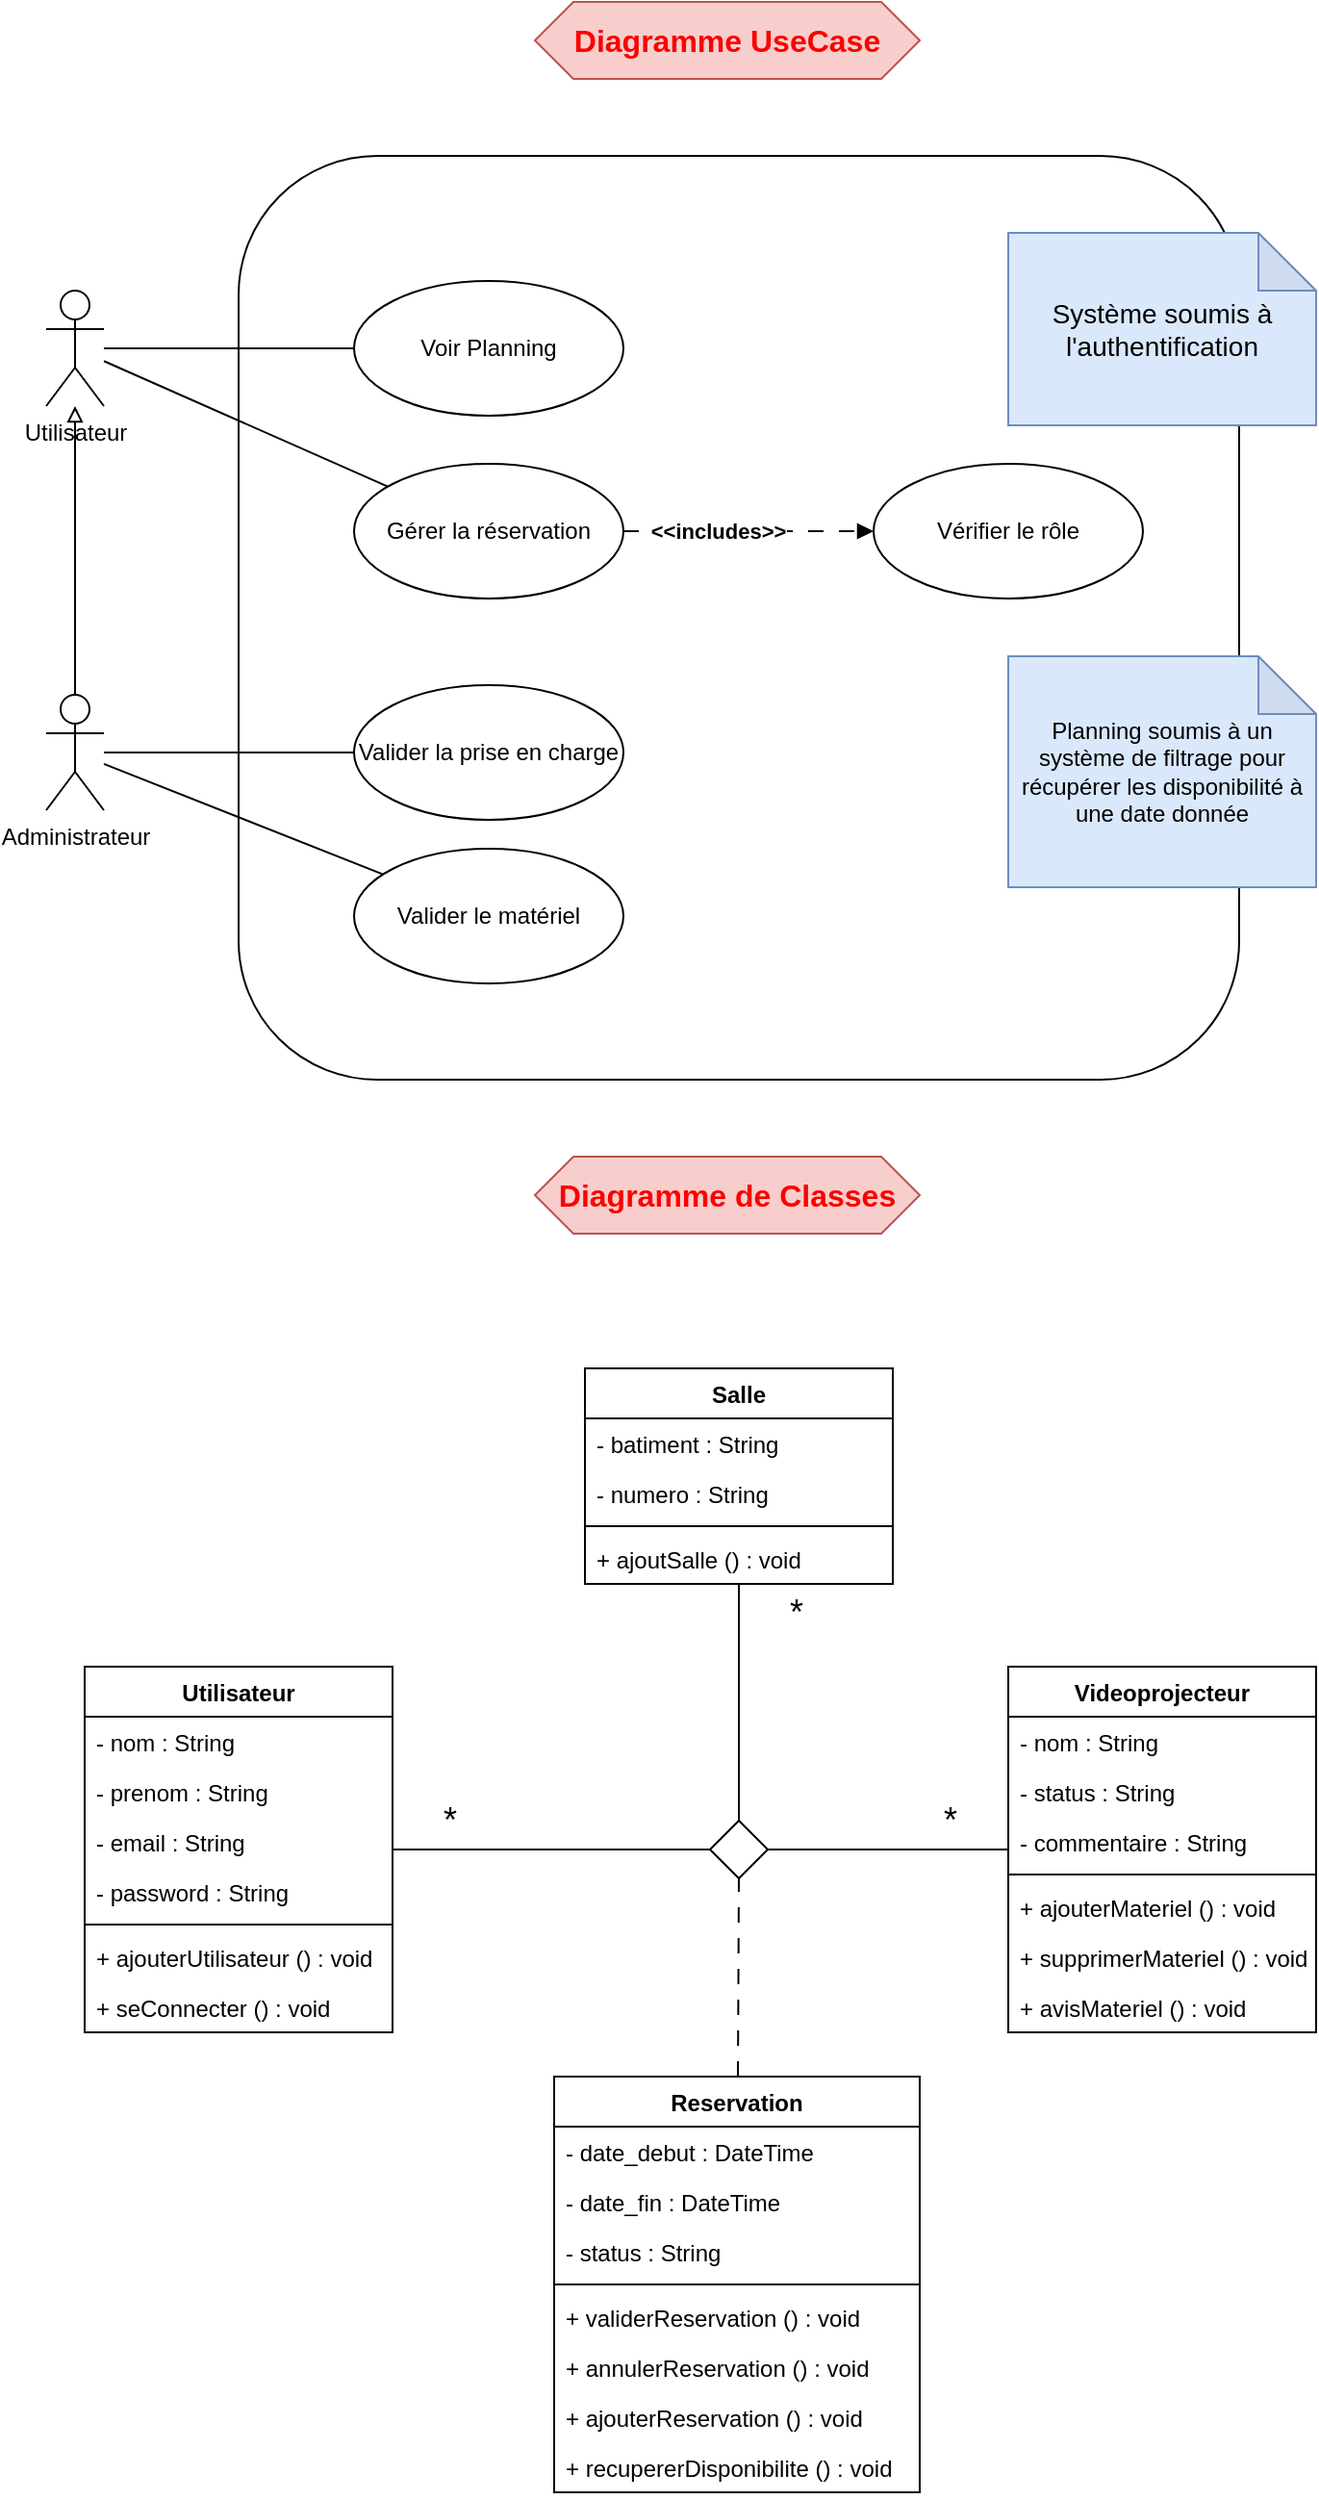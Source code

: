 <mxfile version="27.0.6">
  <diagram name="Page-1" id="pvXtCuqlx9BJ-Klr0lnQ">
    <mxGraphModel dx="898" dy="750" grid="1" gridSize="10" guides="1" tooltips="1" connect="1" arrows="1" fold="1" page="1" pageScale="1" pageWidth="827" pageHeight="1169" math="0" shadow="0">
      <root>
        <mxCell id="0" />
        <mxCell id="1" parent="0" />
        <mxCell id="KPPIBU8r4VzU2irEwszz-1" value="" style="rounded=1;whiteSpace=wrap;html=1;" vertex="1" parent="1">
          <mxGeometry x="160" y="120" width="520" height="480" as="geometry" />
        </mxCell>
        <mxCell id="KPPIBU8r4VzU2irEwszz-2" value="&lt;font style=&quot;font-size: 16px; color: light-dark(rgb(250, 0, 0), rgb(237, 237, 237));&quot;&gt;&lt;b&gt;Diagramme UseCase&lt;/b&gt;&lt;/font&gt;" style="shape=hexagon;perimeter=hexagonPerimeter2;whiteSpace=wrap;html=1;fixedSize=1;fillColor=#f8cecc;strokeColor=#b85450;" vertex="1" parent="1">
          <mxGeometry x="314" y="40" width="200" height="40" as="geometry" />
        </mxCell>
        <mxCell id="KPPIBU8r4VzU2irEwszz-11" style="rounded=0;orthogonalLoop=1;jettySize=auto;html=1;endArrow=none;startFill=0;" edge="1" parent="1" source="KPPIBU8r4VzU2irEwszz-3" target="KPPIBU8r4VzU2irEwszz-5">
          <mxGeometry relative="1" as="geometry" />
        </mxCell>
        <mxCell id="KPPIBU8r4VzU2irEwszz-12" style="rounded=0;orthogonalLoop=1;jettySize=auto;html=1;endArrow=none;startFill=0;" edge="1" parent="1" source="KPPIBU8r4VzU2irEwszz-3" target="KPPIBU8r4VzU2irEwszz-8">
          <mxGeometry relative="1" as="geometry" />
        </mxCell>
        <mxCell id="KPPIBU8r4VzU2irEwszz-3" value="Utilisateur" style="shape=umlActor;verticalLabelPosition=bottom;verticalAlign=top;html=1;outlineConnect=0;" vertex="1" parent="1">
          <mxGeometry x="60" y="190" width="30" height="60" as="geometry" />
        </mxCell>
        <mxCell id="KPPIBU8r4VzU2irEwszz-10" style="edgeStyle=orthogonalEdgeStyle;rounded=0;orthogonalLoop=1;jettySize=auto;html=1;endArrow=block;endFill=0;" edge="1" parent="1" source="KPPIBU8r4VzU2irEwszz-4" target="KPPIBU8r4VzU2irEwszz-3">
          <mxGeometry relative="1" as="geometry" />
        </mxCell>
        <mxCell id="KPPIBU8r4VzU2irEwszz-16" style="edgeStyle=orthogonalEdgeStyle;rounded=0;orthogonalLoop=1;jettySize=auto;html=1;endArrow=none;startFill=0;" edge="1" parent="1" source="KPPIBU8r4VzU2irEwszz-4" target="KPPIBU8r4VzU2irEwszz-9">
          <mxGeometry relative="1" as="geometry" />
        </mxCell>
        <mxCell id="KPPIBU8r4VzU2irEwszz-18" style="rounded=0;orthogonalLoop=1;jettySize=auto;html=1;endArrow=none;startFill=0;" edge="1" parent="1" source="KPPIBU8r4VzU2irEwszz-4" target="KPPIBU8r4VzU2irEwszz-17">
          <mxGeometry relative="1" as="geometry" />
        </mxCell>
        <mxCell id="KPPIBU8r4VzU2irEwszz-4" value="Administrateur" style="shape=umlActor;verticalLabelPosition=bottom;verticalAlign=top;html=1;outlineConnect=0;" vertex="1" parent="1">
          <mxGeometry x="60" y="400" width="30" height="60" as="geometry" />
        </mxCell>
        <mxCell id="KPPIBU8r4VzU2irEwszz-5" value="Voir Planning" style="ellipse;whiteSpace=wrap;html=1;" vertex="1" parent="1">
          <mxGeometry x="220" y="185" width="140" height="70" as="geometry" />
        </mxCell>
        <mxCell id="KPPIBU8r4VzU2irEwszz-7" value="&lt;font style=&quot;font-size: 14px;&quot;&gt;Système soumis à l&#39;authentification&lt;/font&gt;" style="shape=note;whiteSpace=wrap;html=1;backgroundOutline=1;darkOpacity=0.05;fillColor=#dae8fc;strokeColor=#6c8ebf;" vertex="1" parent="1">
          <mxGeometry x="560" y="160" width="160" height="100" as="geometry" />
        </mxCell>
        <mxCell id="KPPIBU8r4VzU2irEwszz-14" style="edgeStyle=orthogonalEdgeStyle;rounded=0;orthogonalLoop=1;jettySize=auto;html=1;endArrow=block;endFill=1;dashed=1;dashPattern=8 8;" edge="1" parent="1" source="KPPIBU8r4VzU2irEwszz-8" target="KPPIBU8r4VzU2irEwszz-13">
          <mxGeometry relative="1" as="geometry" />
        </mxCell>
        <mxCell id="KPPIBU8r4VzU2irEwszz-15" value="&lt;b&gt;&amp;lt;&amp;lt;includes&amp;gt;&amp;gt;&lt;/b&gt;" style="edgeLabel;html=1;align=center;verticalAlign=middle;resizable=0;points=[];" vertex="1" connectable="0" parent="KPPIBU8r4VzU2irEwszz-14">
          <mxGeometry x="-0.246" relative="1" as="geometry">
            <mxPoint as="offset" />
          </mxGeometry>
        </mxCell>
        <mxCell id="KPPIBU8r4VzU2irEwszz-8" value="Gérer la réservation" style="ellipse;whiteSpace=wrap;html=1;" vertex="1" parent="1">
          <mxGeometry x="220" y="280" width="140" height="70" as="geometry" />
        </mxCell>
        <mxCell id="KPPIBU8r4VzU2irEwszz-9" value="Valider la prise en charge" style="ellipse;whiteSpace=wrap;html=1;" vertex="1" parent="1">
          <mxGeometry x="220" y="395" width="140" height="70" as="geometry" />
        </mxCell>
        <mxCell id="KPPIBU8r4VzU2irEwszz-13" value="Vérifier le rôle" style="ellipse;whiteSpace=wrap;html=1;" vertex="1" parent="1">
          <mxGeometry x="490" y="280" width="140" height="70" as="geometry" />
        </mxCell>
        <mxCell id="KPPIBU8r4VzU2irEwszz-17" value="Valider le matériel" style="ellipse;whiteSpace=wrap;html=1;" vertex="1" parent="1">
          <mxGeometry x="220" y="480" width="140" height="70" as="geometry" />
        </mxCell>
        <mxCell id="KPPIBU8r4VzU2irEwszz-19" value="Planning soumis à un système de filtrage pour récupérer les disponibilité à une date donnée" style="shape=note;whiteSpace=wrap;html=1;backgroundOutline=1;darkOpacity=0.05;fillColor=#dae8fc;strokeColor=#6c8ebf;" vertex="1" parent="1">
          <mxGeometry x="560" y="380" width="160" height="120" as="geometry" />
        </mxCell>
        <mxCell id="KPPIBU8r4VzU2irEwszz-20" value="&lt;font style=&quot;font-size: 16px; color: light-dark(rgb(250, 0, 0), rgb(237, 237, 237));&quot;&gt;&lt;b&gt;Diagramme de Classes&lt;/b&gt;&lt;/font&gt;" style="shape=hexagon;perimeter=hexagonPerimeter2;whiteSpace=wrap;html=1;fixedSize=1;fillColor=#f8cecc;strokeColor=#b85450;" vertex="1" parent="1">
          <mxGeometry x="314" y="640" width="200" height="40" as="geometry" />
        </mxCell>
        <mxCell id="KPPIBU8r4VzU2irEwszz-36" value="Utilisateur" style="swimlane;fontStyle=1;align=center;verticalAlign=top;childLayout=stackLayout;horizontal=1;startSize=26;horizontalStack=0;resizeParent=1;resizeParentMax=0;resizeLast=0;collapsible=1;marginBottom=0;whiteSpace=wrap;html=1;" vertex="1" parent="1">
          <mxGeometry x="80" y="905" width="160" height="190" as="geometry" />
        </mxCell>
        <mxCell id="KPPIBU8r4VzU2irEwszz-37" value="- nom : String" style="text;strokeColor=none;fillColor=none;align=left;verticalAlign=top;spacingLeft=4;spacingRight=4;overflow=hidden;rotatable=0;points=[[0,0.5],[1,0.5]];portConstraint=eastwest;whiteSpace=wrap;html=1;" vertex="1" parent="KPPIBU8r4VzU2irEwszz-36">
          <mxGeometry y="26" width="160" height="26" as="geometry" />
        </mxCell>
        <mxCell id="KPPIBU8r4VzU2irEwszz-40" value="- prenom : String" style="text;strokeColor=none;fillColor=none;align=left;verticalAlign=top;spacingLeft=4;spacingRight=4;overflow=hidden;rotatable=0;points=[[0,0.5],[1,0.5]];portConstraint=eastwest;whiteSpace=wrap;html=1;" vertex="1" parent="KPPIBU8r4VzU2irEwszz-36">
          <mxGeometry y="52" width="160" height="26" as="geometry" />
        </mxCell>
        <mxCell id="KPPIBU8r4VzU2irEwszz-41" value="- email : String" style="text;strokeColor=none;fillColor=none;align=left;verticalAlign=top;spacingLeft=4;spacingRight=4;overflow=hidden;rotatable=0;points=[[0,0.5],[1,0.5]];portConstraint=eastwest;whiteSpace=wrap;html=1;" vertex="1" parent="KPPIBU8r4VzU2irEwszz-36">
          <mxGeometry y="78" width="160" height="26" as="geometry" />
        </mxCell>
        <mxCell id="KPPIBU8r4VzU2irEwszz-42" value="- password : String" style="text;strokeColor=none;fillColor=none;align=left;verticalAlign=top;spacingLeft=4;spacingRight=4;overflow=hidden;rotatable=0;points=[[0,0.5],[1,0.5]];portConstraint=eastwest;whiteSpace=wrap;html=1;" vertex="1" parent="KPPIBU8r4VzU2irEwszz-36">
          <mxGeometry y="104" width="160" height="26" as="geometry" />
        </mxCell>
        <mxCell id="KPPIBU8r4VzU2irEwszz-38" value="" style="line;strokeWidth=1;fillColor=none;align=left;verticalAlign=middle;spacingTop=-1;spacingLeft=3;spacingRight=3;rotatable=0;labelPosition=right;points=[];portConstraint=eastwest;strokeColor=inherit;" vertex="1" parent="KPPIBU8r4VzU2irEwszz-36">
          <mxGeometry y="130" width="160" height="8" as="geometry" />
        </mxCell>
        <mxCell id="KPPIBU8r4VzU2irEwszz-39" value="+ ajouterUtilisateur () : void" style="text;strokeColor=none;fillColor=none;align=left;verticalAlign=top;spacingLeft=4;spacingRight=4;overflow=hidden;rotatable=0;points=[[0,0.5],[1,0.5]];portConstraint=eastwest;whiteSpace=wrap;html=1;" vertex="1" parent="KPPIBU8r4VzU2irEwszz-36">
          <mxGeometry y="138" width="160" height="26" as="geometry" />
        </mxCell>
        <mxCell id="KPPIBU8r4VzU2irEwszz-77" value="+ seConnecter () : void" style="text;strokeColor=none;fillColor=none;align=left;verticalAlign=top;spacingLeft=4;spacingRight=4;overflow=hidden;rotatable=0;points=[[0,0.5],[1,0.5]];portConstraint=eastwest;whiteSpace=wrap;html=1;" vertex="1" parent="KPPIBU8r4VzU2irEwszz-36">
          <mxGeometry y="164" width="160" height="26" as="geometry" />
        </mxCell>
        <mxCell id="KPPIBU8r4VzU2irEwszz-66" style="rounded=0;orthogonalLoop=1;jettySize=auto;html=1;endArrow=none;startFill=0;dashed=1;dashPattern=8 8;entryX=0.5;entryY=1;entryDx=0;entryDy=0;" edge="1" parent="1" source="KPPIBU8r4VzU2irEwszz-43" target="KPPIBU8r4VzU2irEwszz-70">
          <mxGeometry relative="1" as="geometry">
            <mxPoint x="420" y="1030" as="targetPoint" />
          </mxGeometry>
        </mxCell>
        <mxCell id="KPPIBU8r4VzU2irEwszz-43" value="Reservation" style="swimlane;fontStyle=1;align=center;verticalAlign=top;childLayout=stackLayout;horizontal=1;startSize=26;horizontalStack=0;resizeParent=1;resizeParentMax=0;resizeLast=0;collapsible=1;marginBottom=0;whiteSpace=wrap;html=1;" vertex="1" parent="1">
          <mxGeometry x="324" y="1118" width="190" height="216" as="geometry" />
        </mxCell>
        <mxCell id="KPPIBU8r4VzU2irEwszz-44" value="- date_debut : DateTime" style="text;strokeColor=none;fillColor=none;align=left;verticalAlign=top;spacingLeft=4;spacingRight=4;overflow=hidden;rotatable=0;points=[[0,0.5],[1,0.5]];portConstraint=eastwest;whiteSpace=wrap;html=1;" vertex="1" parent="KPPIBU8r4VzU2irEwszz-43">
          <mxGeometry y="26" width="190" height="26" as="geometry" />
        </mxCell>
        <mxCell id="KPPIBU8r4VzU2irEwszz-47" value="- date_fin : DateTime" style="text;strokeColor=none;fillColor=none;align=left;verticalAlign=top;spacingLeft=4;spacingRight=4;overflow=hidden;rotatable=0;points=[[0,0.5],[1,0.5]];portConstraint=eastwest;whiteSpace=wrap;html=1;" vertex="1" parent="KPPIBU8r4VzU2irEwszz-43">
          <mxGeometry y="52" width="190" height="26" as="geometry" />
        </mxCell>
        <mxCell id="KPPIBU8r4VzU2irEwszz-59" value="- status : String" style="text;strokeColor=none;fillColor=none;align=left;verticalAlign=top;spacingLeft=4;spacingRight=4;overflow=hidden;rotatable=0;points=[[0,0.5],[1,0.5]];portConstraint=eastwest;whiteSpace=wrap;html=1;" vertex="1" parent="KPPIBU8r4VzU2irEwszz-43">
          <mxGeometry y="78" width="190" height="26" as="geometry" />
        </mxCell>
        <mxCell id="KPPIBU8r4VzU2irEwszz-45" value="" style="line;strokeWidth=1;fillColor=none;align=left;verticalAlign=middle;spacingTop=-1;spacingLeft=3;spacingRight=3;rotatable=0;labelPosition=right;points=[];portConstraint=eastwest;strokeColor=inherit;" vertex="1" parent="KPPIBU8r4VzU2irEwszz-43">
          <mxGeometry y="104" width="190" height="8" as="geometry" />
        </mxCell>
        <mxCell id="KPPIBU8r4VzU2irEwszz-46" value="+ validerReservation () : void" style="text;strokeColor=none;fillColor=none;align=left;verticalAlign=top;spacingLeft=4;spacingRight=4;overflow=hidden;rotatable=0;points=[[0,0.5],[1,0.5]];portConstraint=eastwest;whiteSpace=wrap;html=1;" vertex="1" parent="KPPIBU8r4VzU2irEwszz-43">
          <mxGeometry y="112" width="190" height="26" as="geometry" />
        </mxCell>
        <mxCell id="KPPIBU8r4VzU2irEwszz-62" value="+ annulerReservation () : void" style="text;strokeColor=none;fillColor=none;align=left;verticalAlign=top;spacingLeft=4;spacingRight=4;overflow=hidden;rotatable=0;points=[[0,0.5],[1,0.5]];portConstraint=eastwest;whiteSpace=wrap;html=1;" vertex="1" parent="KPPIBU8r4VzU2irEwszz-43">
          <mxGeometry y="138" width="190" height="26" as="geometry" />
        </mxCell>
        <mxCell id="KPPIBU8r4VzU2irEwszz-63" value="+ ajouterReservation () : void" style="text;strokeColor=none;fillColor=none;align=left;verticalAlign=top;spacingLeft=4;spacingRight=4;overflow=hidden;rotatable=0;points=[[0,0.5],[1,0.5]];portConstraint=eastwest;whiteSpace=wrap;html=1;" vertex="1" parent="KPPIBU8r4VzU2irEwszz-43">
          <mxGeometry y="164" width="190" height="26" as="geometry" />
        </mxCell>
        <mxCell id="KPPIBU8r4VzU2irEwszz-64" value="+ recupererDisponibilite () : void&amp;nbsp;" style="text;strokeColor=none;fillColor=none;align=left;verticalAlign=top;spacingLeft=4;spacingRight=4;overflow=hidden;rotatable=0;points=[[0,0.5],[1,0.5]];portConstraint=eastwest;whiteSpace=wrap;html=1;" vertex="1" parent="KPPIBU8r4VzU2irEwszz-43">
          <mxGeometry y="190" width="190" height="26" as="geometry" />
        </mxCell>
        <mxCell id="KPPIBU8r4VzU2irEwszz-48" value="Videoprojecteur" style="swimlane;fontStyle=1;align=center;verticalAlign=top;childLayout=stackLayout;horizontal=1;startSize=26;horizontalStack=0;resizeParent=1;resizeParentMax=0;resizeLast=0;collapsible=1;marginBottom=0;whiteSpace=wrap;html=1;" vertex="1" parent="1">
          <mxGeometry x="560" y="905" width="160" height="190" as="geometry" />
        </mxCell>
        <mxCell id="KPPIBU8r4VzU2irEwszz-49" value="- nom : String" style="text;strokeColor=none;fillColor=none;align=left;verticalAlign=top;spacingLeft=4;spacingRight=4;overflow=hidden;rotatable=0;points=[[0,0.5],[1,0.5]];portConstraint=eastwest;whiteSpace=wrap;html=1;" vertex="1" parent="KPPIBU8r4VzU2irEwszz-48">
          <mxGeometry y="26" width="160" height="26" as="geometry" />
        </mxCell>
        <mxCell id="KPPIBU8r4VzU2irEwszz-60" value="- status : String" style="text;strokeColor=none;fillColor=none;align=left;verticalAlign=top;spacingLeft=4;spacingRight=4;overflow=hidden;rotatable=0;points=[[0,0.5],[1,0.5]];portConstraint=eastwest;whiteSpace=wrap;html=1;" vertex="1" parent="KPPIBU8r4VzU2irEwszz-48">
          <mxGeometry y="52" width="160" height="26" as="geometry" />
        </mxCell>
        <mxCell id="KPPIBU8r4VzU2irEwszz-61" value="- commentaire : String" style="text;strokeColor=none;fillColor=none;align=left;verticalAlign=top;spacingLeft=4;spacingRight=4;overflow=hidden;rotatable=0;points=[[0,0.5],[1,0.5]];portConstraint=eastwest;whiteSpace=wrap;html=1;" vertex="1" parent="KPPIBU8r4VzU2irEwszz-48">
          <mxGeometry y="78" width="160" height="26" as="geometry" />
        </mxCell>
        <mxCell id="KPPIBU8r4VzU2irEwszz-50" value="" style="line;strokeWidth=1;fillColor=none;align=left;verticalAlign=middle;spacingTop=-1;spacingLeft=3;spacingRight=3;rotatable=0;labelPosition=right;points=[];portConstraint=eastwest;strokeColor=inherit;" vertex="1" parent="KPPIBU8r4VzU2irEwszz-48">
          <mxGeometry y="104" width="160" height="8" as="geometry" />
        </mxCell>
        <mxCell id="KPPIBU8r4VzU2irEwszz-78" value="+ ajouterMateriel () : void" style="text;strokeColor=none;fillColor=none;align=left;verticalAlign=top;spacingLeft=4;spacingRight=4;overflow=hidden;rotatable=0;points=[[0,0.5],[1,0.5]];portConstraint=eastwest;whiteSpace=wrap;html=1;" vertex="1" parent="KPPIBU8r4VzU2irEwszz-48">
          <mxGeometry y="112" width="160" height="26" as="geometry" />
        </mxCell>
        <mxCell id="KPPIBU8r4VzU2irEwszz-79" value="+ supprimerMateriel () : void" style="text;strokeColor=none;fillColor=none;align=left;verticalAlign=top;spacingLeft=4;spacingRight=4;overflow=hidden;rotatable=0;points=[[0,0.5],[1,0.5]];portConstraint=eastwest;whiteSpace=wrap;html=1;" vertex="1" parent="KPPIBU8r4VzU2irEwszz-48">
          <mxGeometry y="138" width="160" height="26" as="geometry" />
        </mxCell>
        <mxCell id="KPPIBU8r4VzU2irEwszz-51" value="+ avisMateriel () : void" style="text;strokeColor=none;fillColor=none;align=left;verticalAlign=top;spacingLeft=4;spacingRight=4;overflow=hidden;rotatable=0;points=[[0,0.5],[1,0.5]];portConstraint=eastwest;whiteSpace=wrap;html=1;" vertex="1" parent="KPPIBU8r4VzU2irEwszz-48">
          <mxGeometry y="164" width="160" height="26" as="geometry" />
        </mxCell>
        <mxCell id="KPPIBU8r4VzU2irEwszz-52" value="Salle" style="swimlane;fontStyle=1;align=center;verticalAlign=top;childLayout=stackLayout;horizontal=1;startSize=26;horizontalStack=0;resizeParent=1;resizeParentMax=0;resizeLast=0;collapsible=1;marginBottom=0;whiteSpace=wrap;html=1;" vertex="1" parent="1">
          <mxGeometry x="340" y="750" width="160" height="112" as="geometry" />
        </mxCell>
        <mxCell id="KPPIBU8r4VzU2irEwszz-53" value="- batiment : String" style="text;strokeColor=none;fillColor=none;align=left;verticalAlign=top;spacingLeft=4;spacingRight=4;overflow=hidden;rotatable=0;points=[[0,0.5],[1,0.5]];portConstraint=eastwest;whiteSpace=wrap;html=1;" vertex="1" parent="KPPIBU8r4VzU2irEwszz-52">
          <mxGeometry y="26" width="160" height="26" as="geometry" />
        </mxCell>
        <mxCell id="KPPIBU8r4VzU2irEwszz-56" value="- numero : String" style="text;strokeColor=none;fillColor=none;align=left;verticalAlign=top;spacingLeft=4;spacingRight=4;overflow=hidden;rotatable=0;points=[[0,0.5],[1,0.5]];portConstraint=eastwest;whiteSpace=wrap;html=1;" vertex="1" parent="KPPIBU8r4VzU2irEwszz-52">
          <mxGeometry y="52" width="160" height="26" as="geometry" />
        </mxCell>
        <mxCell id="KPPIBU8r4VzU2irEwszz-54" value="" style="line;strokeWidth=1;fillColor=none;align=left;verticalAlign=middle;spacingTop=-1;spacingLeft=3;spacingRight=3;rotatable=0;labelPosition=right;points=[];portConstraint=eastwest;strokeColor=inherit;" vertex="1" parent="KPPIBU8r4VzU2irEwszz-52">
          <mxGeometry y="78" width="160" height="8" as="geometry" />
        </mxCell>
        <mxCell id="KPPIBU8r4VzU2irEwszz-55" value="+ ajoutSalle () : void" style="text;strokeColor=none;fillColor=none;align=left;verticalAlign=top;spacingLeft=4;spacingRight=4;overflow=hidden;rotatable=0;points=[[0,0.5],[1,0.5]];portConstraint=eastwest;whiteSpace=wrap;html=1;" vertex="1" parent="KPPIBU8r4VzU2irEwszz-52">
          <mxGeometry y="86" width="160" height="26" as="geometry" />
        </mxCell>
        <mxCell id="KPPIBU8r4VzU2irEwszz-71" style="rounded=0;orthogonalLoop=1;jettySize=auto;html=1;endArrow=none;startFill=0;" edge="1" parent="1" source="KPPIBU8r4VzU2irEwszz-70" target="KPPIBU8r4VzU2irEwszz-36">
          <mxGeometry relative="1" as="geometry" />
        </mxCell>
        <mxCell id="KPPIBU8r4VzU2irEwszz-72" style="rounded=0;orthogonalLoop=1;jettySize=auto;html=1;endArrow=none;startFill=0;" edge="1" parent="1" source="KPPIBU8r4VzU2irEwszz-70" target="KPPIBU8r4VzU2irEwszz-48">
          <mxGeometry relative="1" as="geometry" />
        </mxCell>
        <mxCell id="KPPIBU8r4VzU2irEwszz-73" style="rounded=0;orthogonalLoop=1;jettySize=auto;html=1;endArrow=none;startFill=0;" edge="1" parent="1" source="KPPIBU8r4VzU2irEwszz-70" target="KPPIBU8r4VzU2irEwszz-52">
          <mxGeometry relative="1" as="geometry" />
        </mxCell>
        <mxCell id="KPPIBU8r4VzU2irEwszz-70" value="" style="rhombus;whiteSpace=wrap;html=1;" vertex="1" parent="1">
          <mxGeometry x="405" y="985" width="30" height="30" as="geometry" />
        </mxCell>
        <mxCell id="KPPIBU8r4VzU2irEwszz-74" value="&lt;font style=&quot;font-size: 18px;&quot;&gt;*&lt;/font&gt;" style="text;html=1;align=center;verticalAlign=middle;whiteSpace=wrap;rounded=0;" vertex="1" parent="1">
          <mxGeometry x="240" y="970" width="60" height="30" as="geometry" />
        </mxCell>
        <mxCell id="KPPIBU8r4VzU2irEwszz-75" value="&lt;font style=&quot;font-size: 18px;&quot;&gt;*&lt;/font&gt;" style="text;html=1;align=center;verticalAlign=middle;whiteSpace=wrap;rounded=0;" vertex="1" parent="1">
          <mxGeometry x="500" y="970" width="60" height="30" as="geometry" />
        </mxCell>
        <mxCell id="KPPIBU8r4VzU2irEwszz-76" value="&lt;font style=&quot;font-size: 18px;&quot;&gt;*&lt;/font&gt;" style="text;html=1;align=center;verticalAlign=middle;whiteSpace=wrap;rounded=0;" vertex="1" parent="1">
          <mxGeometry x="420" y="862" width="60" height="30" as="geometry" />
        </mxCell>
      </root>
    </mxGraphModel>
  </diagram>
</mxfile>
